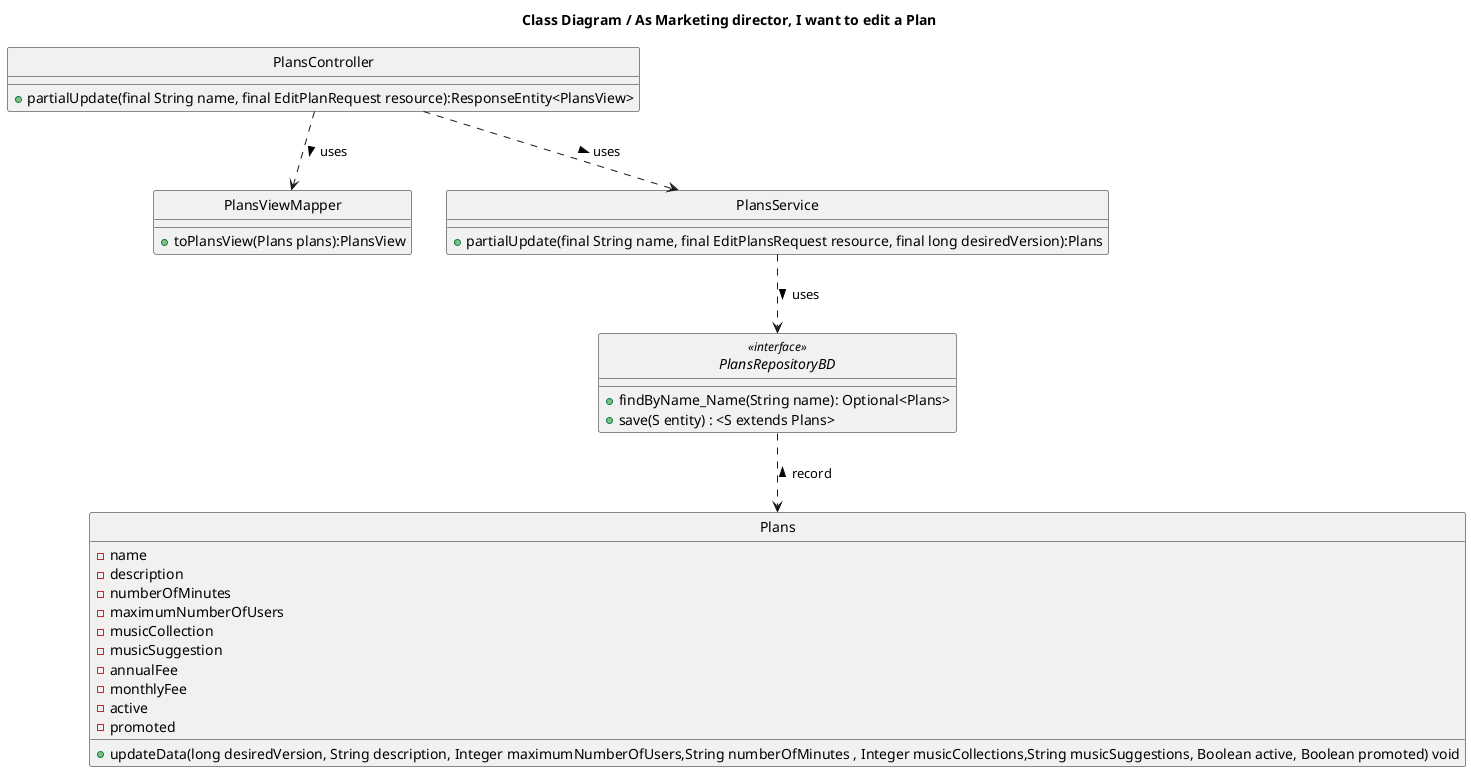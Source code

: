 @startuml
'https://plantuml.com/class-diagram
hide circle
class PlansRepositoryBD <<interface>>

title Class Diagram / As Marketing director, I want to edit a Plan



class Plans{
    -name
    - description
    - numberOfMinutes
    -maximumNumberOfUsers
    -musicCollection
     -musicSuggestion
     -annualFee
     -monthlyFee
     -active
     -promoted
     +updateData(long desiredVersion, String description, Integer maximumNumberOfUsers,String numberOfMinutes , Integer musicCollections,String musicSuggestions, Boolean active, Boolean promoted) void
}
class PlansViewMapper{
    +toPlansView(Plans plans):PlansView
}
class PlansController{
     +partialUpdate(final String name, final EditPlanRequest resource):ResponseEntity<PlansView>
    }
class PlansService{
 +partialUpdate(final String name, final EditPlansRequest resource, final long desiredVersion):Plans

}

interface PlansRepositoryBD
{
+findByName_Name(String name): Optional<Plans>
+save(S entity) : <S extends Plans>
}


PlansController ..> PlansService: uses >
PlansService ..> PlansRepositoryBD: uses >
PlansRepositoryBD ..> Plans: < record
PlansController ..>PlansViewMapper: uses >
@enduml

